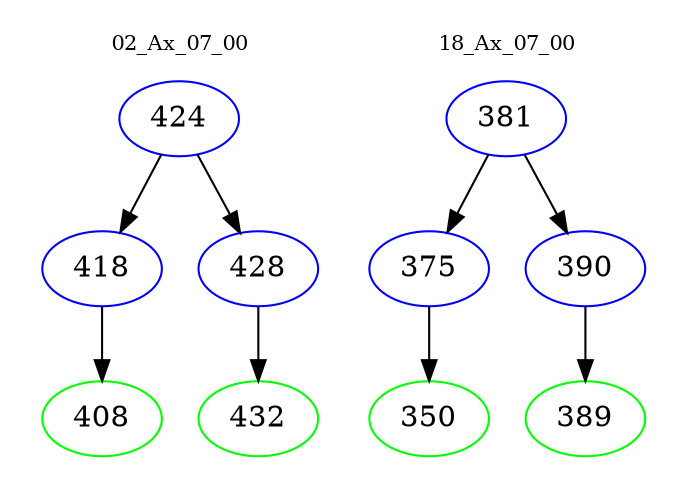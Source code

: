 digraph{
subgraph cluster_0 {
color = white
label = "02_Ax_07_00";
fontsize=10;
T0_424 [label="424", color="blue"]
T0_424 -> T0_418 [color="black"]
T0_418 [label="418", color="blue"]
T0_418 -> T0_408 [color="black"]
T0_408 [label="408", color="green"]
T0_424 -> T0_428 [color="black"]
T0_428 [label="428", color="blue"]
T0_428 -> T0_432 [color="black"]
T0_432 [label="432", color="green"]
}
subgraph cluster_1 {
color = white
label = "18_Ax_07_00";
fontsize=10;
T1_381 [label="381", color="blue"]
T1_381 -> T1_375 [color="black"]
T1_375 [label="375", color="blue"]
T1_375 -> T1_350 [color="black"]
T1_350 [label="350", color="green"]
T1_381 -> T1_390 [color="black"]
T1_390 [label="390", color="blue"]
T1_390 -> T1_389 [color="black"]
T1_389 [label="389", color="green"]
}
}
